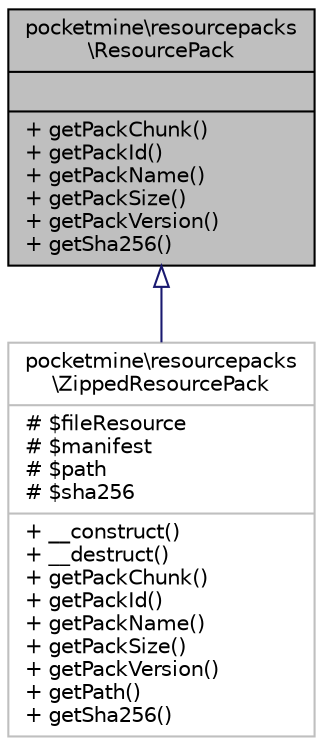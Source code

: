 digraph "pocketmine\resourcepacks\ResourcePack"
{
 // INTERACTIVE_SVG=YES
 // LATEX_PDF_SIZE
  edge [fontname="Helvetica",fontsize="10",labelfontname="Helvetica",labelfontsize="10"];
  node [fontname="Helvetica",fontsize="10",shape=record];
  Node1 [label="{pocketmine\\resourcepacks\l\\ResourcePack\n||+ getPackChunk()\l+ getPackId()\l+ getPackName()\l+ getPackSize()\l+ getPackVersion()\l+ getSha256()\l}",height=0.2,width=0.4,color="black", fillcolor="grey75", style="filled", fontcolor="black",tooltip=" "];
  Node1 -> Node2 [dir="back",color="midnightblue",fontsize="10",style="solid",arrowtail="onormal",fontname="Helvetica"];
  Node2 [label="{pocketmine\\resourcepacks\l\\ZippedResourcePack\n|# $fileResource\l# $manifest\l# $path\l# $sha256\l|+ __construct()\l+ __destruct()\l+ getPackChunk()\l+ getPackId()\l+ getPackName()\l+ getPackSize()\l+ getPackVersion()\l+ getPath()\l+ getSha256()\l}",height=0.2,width=0.4,color="grey75", fillcolor="white", style="filled",URL="$d3/da4/classpocketmine_1_1resourcepacks_1_1_zipped_resource_pack.html",tooltip=" "];
}
